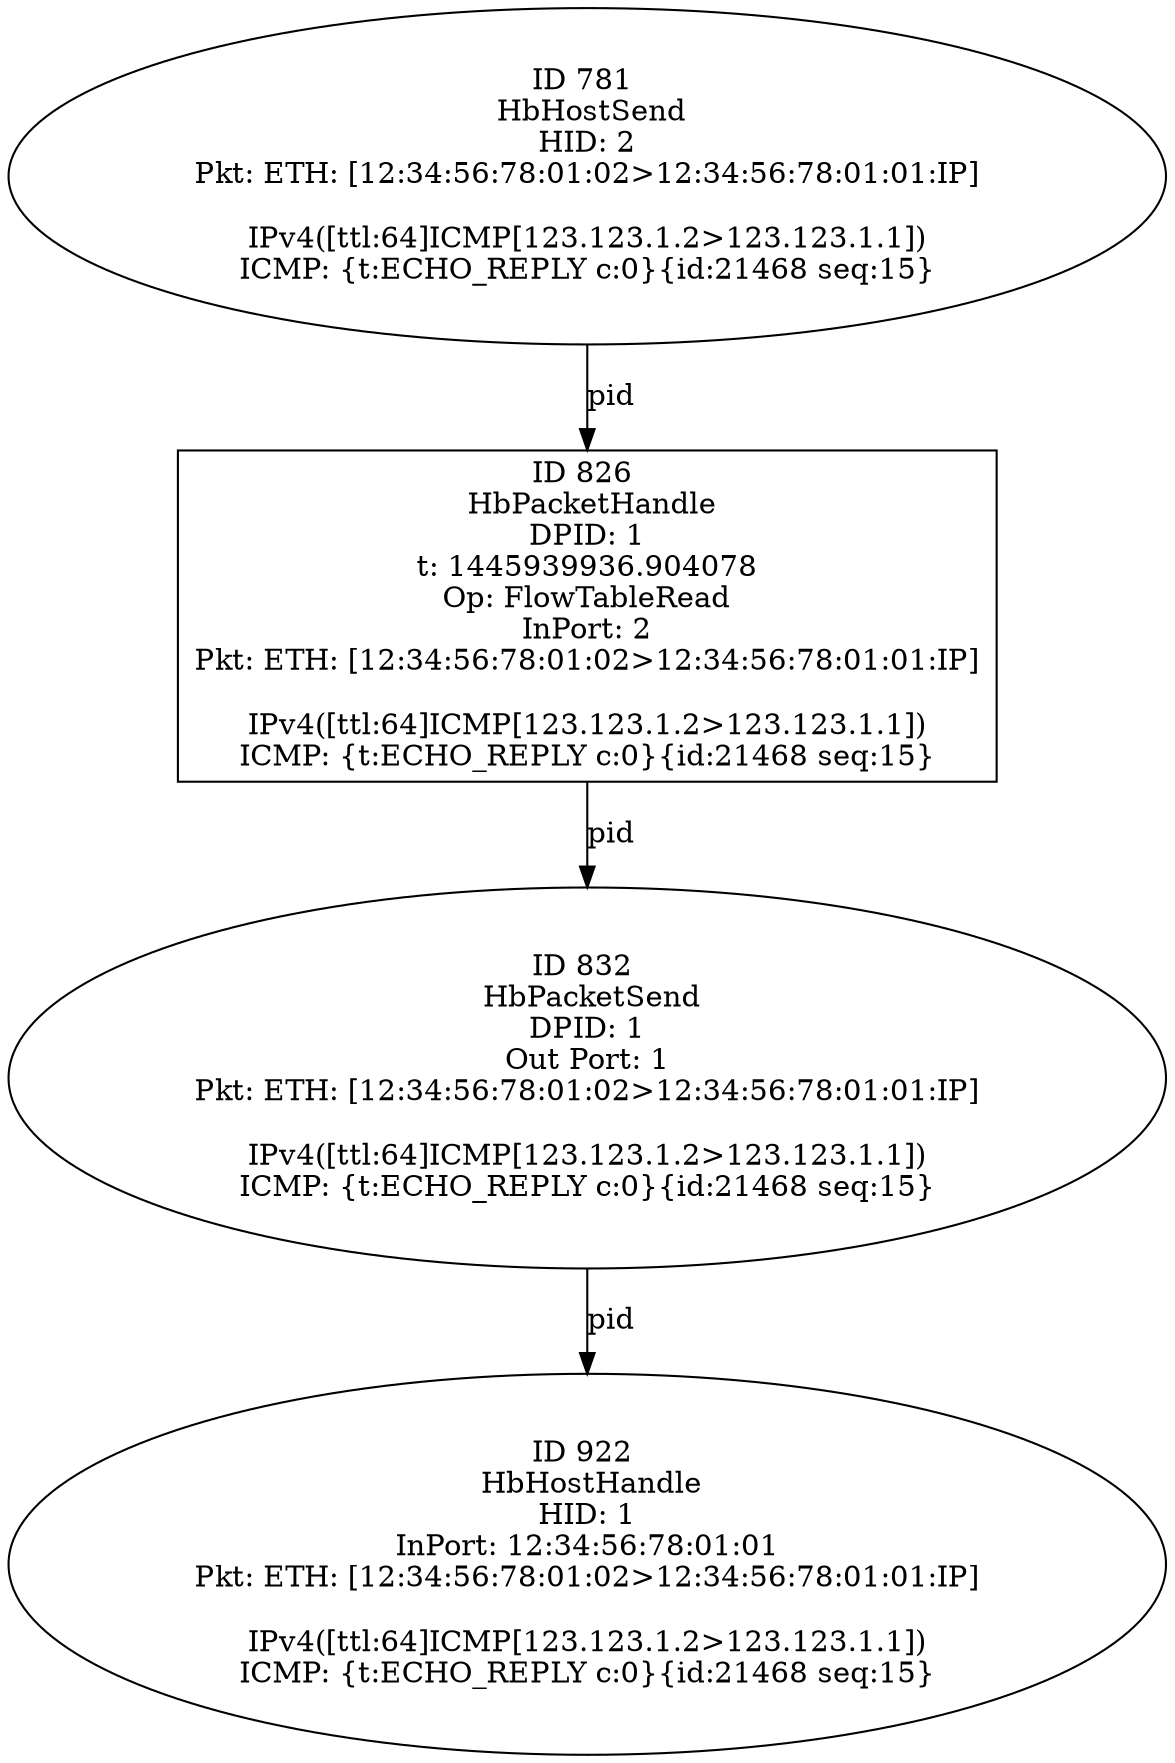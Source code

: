 strict digraph G {
832 [shape=oval, event=<hb_events.HbPacketSend object at 0x1079ffe10>, label="ID 832 
 HbPacketSend
DPID: 1
Out Port: 1
Pkt: ETH: [12:34:56:78:01:02>12:34:56:78:01:01:IP]

IPv4([ttl:64]ICMP[123.123.1.2>123.123.1.1])
ICMP: {t:ECHO_REPLY c:0}{id:21468 seq:15}"];
826 [shape=box, event=<hb_events.HbPacketHandle object at 0x1079ff9d0>, label="ID 826 
 HbPacketHandle
DPID: 1
t: 1445939936.904078
Op: FlowTableRead
InPort: 2
Pkt: ETH: [12:34:56:78:01:02>12:34:56:78:01:01:IP]

IPv4([ttl:64]ICMP[123.123.1.2>123.123.1.1])
ICMP: {t:ECHO_REPLY c:0}{id:21468 seq:15}"];
781 [shape=oval, event=<hb_events.HbHostSend object at 0x10793a510>, label="ID 781 
 HbHostSend
HID: 2
Pkt: ETH: [12:34:56:78:01:02>12:34:56:78:01:01:IP]

IPv4([ttl:64]ICMP[123.123.1.2>123.123.1.1])
ICMP: {t:ECHO_REPLY c:0}{id:21468 seq:15}"];
922 [shape=oval, event=<hb_events.HbHostHandle object at 0x1079a7090>, label="ID 922 
 HbHostHandle
HID: 1
InPort: 12:34:56:78:01:01
Pkt: ETH: [12:34:56:78:01:02>12:34:56:78:01:01:IP]

IPv4([ttl:64]ICMP[123.123.1.2>123.123.1.1])
ICMP: {t:ECHO_REPLY c:0}{id:21468 seq:15}"];
832 -> 922  [rel=pid, label=pid];
826 -> 832  [rel=pid, label=pid];
781 -> 826  [rel=pid, label=pid];
}
